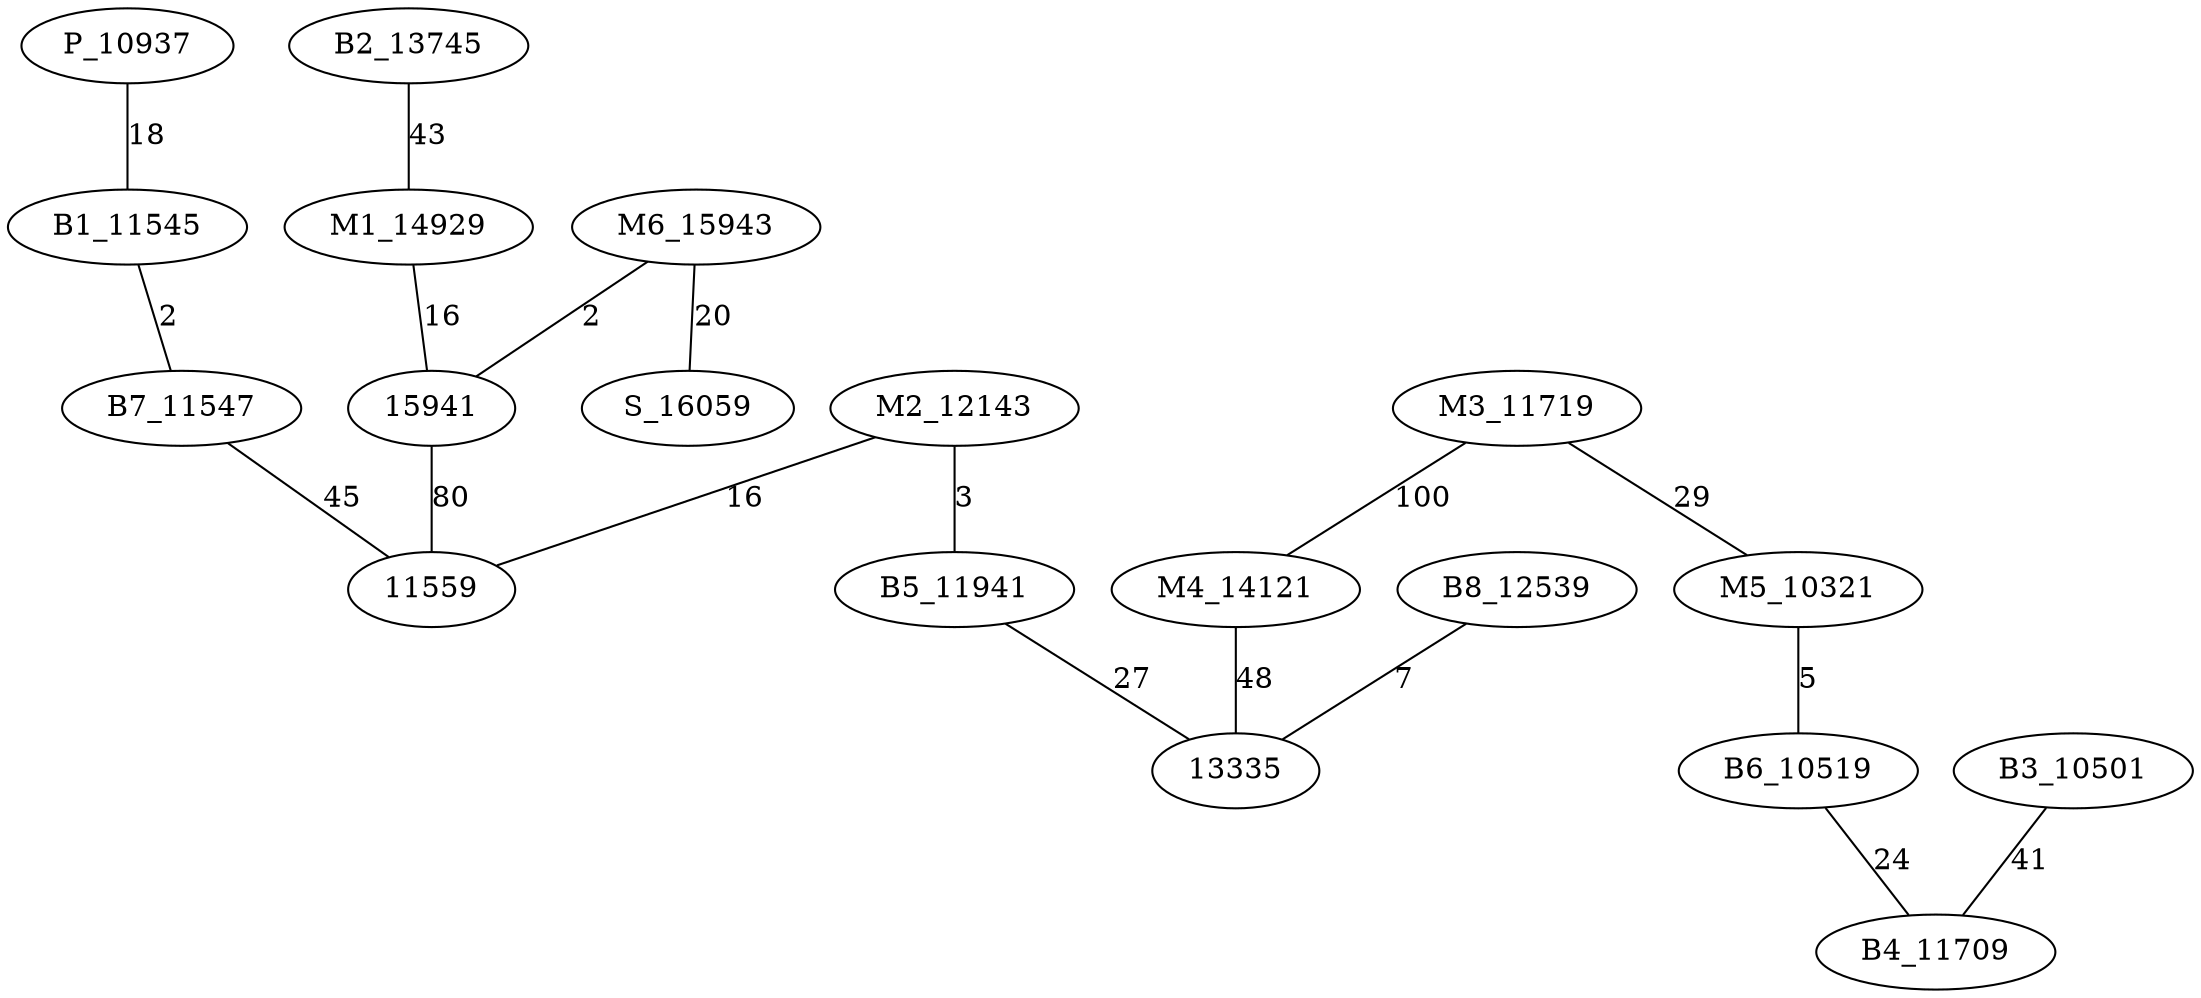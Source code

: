 graph chemin {

	P_10937 -- B1_11545 [label=18]
	B2_13745 -- M1_14929 [label=43]
	M1_14929 -- 15941 [label=16]
	B3_10501 -- B4_11709 [label=41]
	M2_12143 -- 11559 [label=16]
	M2_12143 -- B5_11941 [label=3]
	M3_11719 -- M4_14121 [label=100]
	M3_11719 -- M5_10321 [label=29]
	M5_10321 -- B6_10519 [label=5]
	B5_11941 -- 13335 [label=27]
	B1_11545 -- B7_11547 [label=2]
	B7_11547 -- 11559 [label=45]
	B8_12539 -- 13335 [label=7]
	B6_10519 -- B4_11709 [label=24]
	M6_15943 -- 15941 [label=2]
	M6_15943 -- S_16059 [label=20]
	15941 -- 11559 [label=80]
	M4_14121 -- 13335 [label=48]

}
